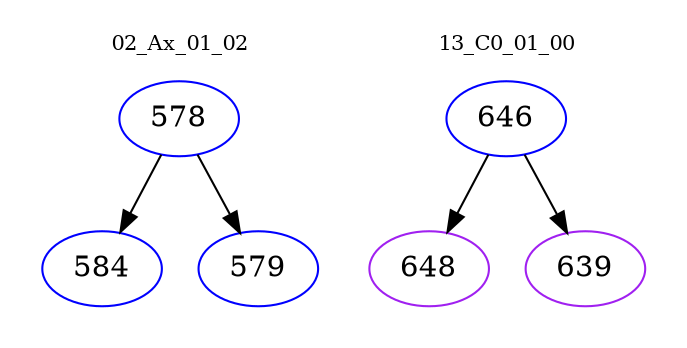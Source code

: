digraph{
subgraph cluster_0 {
color = white
label = "02_Ax_01_02";
fontsize=10;
T0_578 [label="578", color="blue"]
T0_578 -> T0_584 [color="black"]
T0_584 [label="584", color="blue"]
T0_578 -> T0_579 [color="black"]
T0_579 [label="579", color="blue"]
}
subgraph cluster_1 {
color = white
label = "13_C0_01_00";
fontsize=10;
T1_646 [label="646", color="blue"]
T1_646 -> T1_648 [color="black"]
T1_648 [label="648", color="purple"]
T1_646 -> T1_639 [color="black"]
T1_639 [label="639", color="purple"]
}
}
